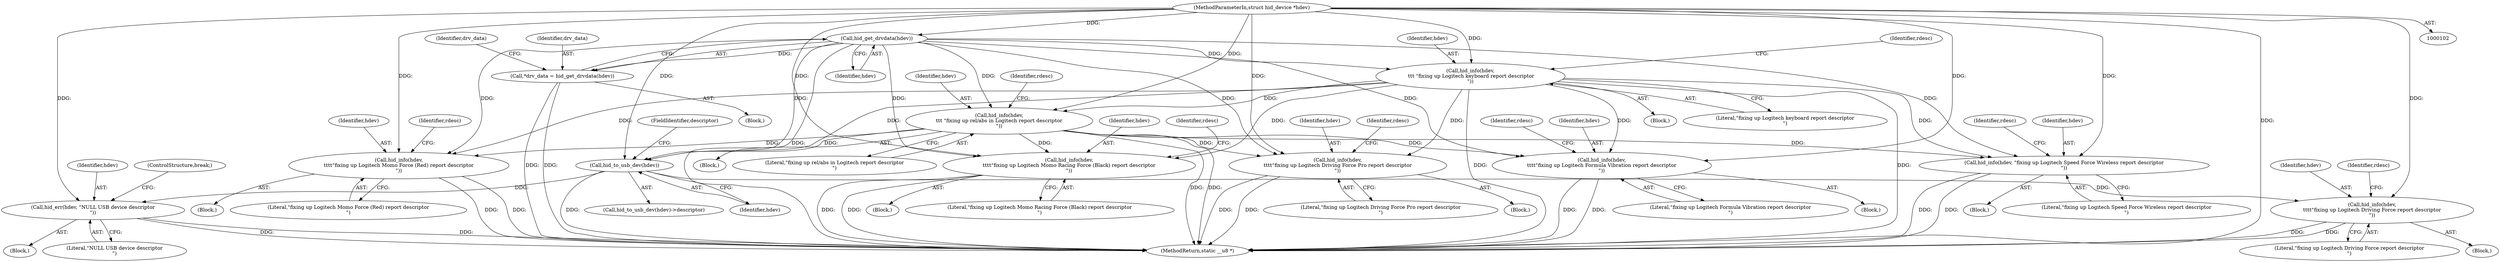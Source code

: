 digraph "0_linux_4ab25786c87eb20857bbb715c3ae34ec8fd6a214_1@pointer" {
"1000110" [label="(Call,hid_get_drvdata(hdev))"];
"1000103" [label="(MethodParameterIn,struct hid_device *hdev)"];
"1000108" [label="(Call,*drv_data = hid_get_drvdata(hdev))"];
"1000146" [label="(Call,hid_info(hdev,\n \t\t\t \"fixing up Logitech keyboard report descriptor\n\"))"];
"1000203" [label="(Call,hid_info(hdev,\n\t\t\t \"fixing up rel/abs in Logitech report descriptor\n\"))"];
"1000225" [label="(Call,hid_to_usb_dev(hdev))"];
"1000232" [label="(Call,hid_err(hdev, \"NULL USB device descriptor\n\"))"];
"1000266" [label="(Call,hid_info(hdev,\n\t\t\t\t\"fixing up Logitech Driving Force report descriptor\n\"))"];
"1000285" [label="(Call,hid_info(hdev,\n\t\t\t\t\"fixing up Logitech Momo Force (Red) report descriptor\n\"))"];
"1000304" [label="(Call,hid_info(hdev,\n\t\t\t\t\"fixing up Logitech Momo Racing Force (Black) report descriptor\n\"))"];
"1000323" [label="(Call,hid_info(hdev,\n\t\t\t\t\"fixing up Logitech Formula Vibration report descriptor\n\"))"];
"1000342" [label="(Call,hid_info(hdev,\n\t\t\t\t\"fixing up Logitech Driving Force Pro report descriptor\n\"))"];
"1000385" [label="(Call,hid_info(hdev, \"fixing up Logitech Speed Force Wireless report descriptor\n\"))"];
"1000306" [label="(Literal,\"fixing up Logitech Momo Racing Force (Black) report descriptor\n\")"];
"1000346" [label="(Identifier,rdesc)"];
"1000204" [label="(Identifier,hdev)"];
"1000208" [label="(Identifier,rdesc)"];
"1000322" [label="(Block,)"];
"1000110" [label="(Call,hid_get_drvdata(hdev))"];
"1000342" [label="(Call,hid_info(hdev,\n\t\t\t\t\"fixing up Logitech Driving Force Pro report descriptor\n\"))"];
"1000151" [label="(Identifier,rdesc)"];
"1000411" [label="(MethodReturn,static __u8 *)"];
"1000343" [label="(Identifier,hdev)"];
"1000233" [label="(Identifier,hdev)"];
"1000225" [label="(Call,hid_to_usb_dev(hdev))"];
"1000148" [label="(Literal,\"fixing up Logitech keyboard report descriptor\n\")"];
"1000147" [label="(Identifier,hdev)"];
"1000305" [label="(Identifier,hdev)"];
"1000231" [label="(Block,)"];
"1000145" [label="(Block,)"];
"1000232" [label="(Call,hid_err(hdev, \"NULL USB device descriptor\n\"))"];
"1000270" [label="(Identifier,rdesc)"];
"1000106" [label="(Block,)"];
"1000234" [label="(Literal,\"NULL USB device descriptor\n\")"];
"1000103" [label="(MethodParameterIn,struct hid_device *hdev)"];
"1000146" [label="(Call,hid_info(hdev,\n \t\t\t \"fixing up Logitech keyboard report descriptor\n\"))"];
"1000268" [label="(Literal,\"fixing up Logitech Driving Force report descriptor\n\")"];
"1000265" [label="(Block,)"];
"1000324" [label="(Identifier,hdev)"];
"1000303" [label="(Block,)"];
"1000266" [label="(Call,hid_info(hdev,\n\t\t\t\t\"fixing up Logitech Driving Force report descriptor\n\"))"];
"1000202" [label="(Block,)"];
"1000235" [label="(ControlStructure,break;)"];
"1000325" [label="(Literal,\"fixing up Logitech Formula Vibration report descriptor\n\")"];
"1000308" [label="(Identifier,rdesc)"];
"1000304" [label="(Call,hid_info(hdev,\n\t\t\t\t\"fixing up Logitech Momo Racing Force (Black) report descriptor\n\"))"];
"1000286" [label="(Identifier,hdev)"];
"1000205" [label="(Literal,\"fixing up rel/abs in Logitech report descriptor\n\")"];
"1000386" [label="(Identifier,hdev)"];
"1000111" [label="(Identifier,hdev)"];
"1000323" [label="(Call,hid_info(hdev,\n\t\t\t\t\"fixing up Logitech Formula Vibration report descriptor\n\"))"];
"1000284" [label="(Block,)"];
"1000390" [label="(Identifier,rdesc)"];
"1000227" [label="(FieldIdentifier,descriptor)"];
"1000120" [label="(Identifier,drv_data)"];
"1000226" [label="(Identifier,hdev)"];
"1000267" [label="(Identifier,hdev)"];
"1000285" [label="(Call,hid_info(hdev,\n\t\t\t\t\"fixing up Logitech Momo Force (Red) report descriptor\n\"))"];
"1000344" [label="(Literal,\"fixing up Logitech Driving Force Pro report descriptor\n\")"];
"1000109" [label="(Identifier,drv_data)"];
"1000224" [label="(Call,hid_to_usb_dev(hdev)->descriptor)"];
"1000384" [label="(Block,)"];
"1000108" [label="(Call,*drv_data = hid_get_drvdata(hdev))"];
"1000203" [label="(Call,hid_info(hdev,\n\t\t\t \"fixing up rel/abs in Logitech report descriptor\n\"))"];
"1000387" [label="(Literal,\"fixing up Logitech Speed Force Wireless report descriptor\n\")"];
"1000341" [label="(Block,)"];
"1000385" [label="(Call,hid_info(hdev, \"fixing up Logitech Speed Force Wireless report descriptor\n\"))"];
"1000287" [label="(Literal,\"fixing up Logitech Momo Force (Red) report descriptor\n\")"];
"1000327" [label="(Identifier,rdesc)"];
"1000289" [label="(Identifier,rdesc)"];
"1000110" -> "1000108"  [label="AST: "];
"1000110" -> "1000111"  [label="CFG: "];
"1000111" -> "1000110"  [label="AST: "];
"1000108" -> "1000110"  [label="CFG: "];
"1000110" -> "1000411"  [label="DDG: "];
"1000110" -> "1000108"  [label="DDG: "];
"1000103" -> "1000110"  [label="DDG: "];
"1000110" -> "1000146"  [label="DDG: "];
"1000110" -> "1000203"  [label="DDG: "];
"1000110" -> "1000225"  [label="DDG: "];
"1000110" -> "1000285"  [label="DDG: "];
"1000110" -> "1000304"  [label="DDG: "];
"1000110" -> "1000323"  [label="DDG: "];
"1000110" -> "1000342"  [label="DDG: "];
"1000110" -> "1000385"  [label="DDG: "];
"1000103" -> "1000102"  [label="AST: "];
"1000103" -> "1000411"  [label="DDG: "];
"1000103" -> "1000146"  [label="DDG: "];
"1000103" -> "1000203"  [label="DDG: "];
"1000103" -> "1000225"  [label="DDG: "];
"1000103" -> "1000232"  [label="DDG: "];
"1000103" -> "1000266"  [label="DDG: "];
"1000103" -> "1000285"  [label="DDG: "];
"1000103" -> "1000304"  [label="DDG: "];
"1000103" -> "1000323"  [label="DDG: "];
"1000103" -> "1000342"  [label="DDG: "];
"1000103" -> "1000385"  [label="DDG: "];
"1000108" -> "1000106"  [label="AST: "];
"1000109" -> "1000108"  [label="AST: "];
"1000120" -> "1000108"  [label="CFG: "];
"1000108" -> "1000411"  [label="DDG: "];
"1000108" -> "1000411"  [label="DDG: "];
"1000146" -> "1000145"  [label="AST: "];
"1000146" -> "1000148"  [label="CFG: "];
"1000147" -> "1000146"  [label="AST: "];
"1000148" -> "1000146"  [label="AST: "];
"1000151" -> "1000146"  [label="CFG: "];
"1000146" -> "1000411"  [label="DDG: "];
"1000146" -> "1000411"  [label="DDG: "];
"1000146" -> "1000203"  [label="DDG: "];
"1000146" -> "1000225"  [label="DDG: "];
"1000146" -> "1000285"  [label="DDG: "];
"1000146" -> "1000304"  [label="DDG: "];
"1000146" -> "1000323"  [label="DDG: "];
"1000146" -> "1000342"  [label="DDG: "];
"1000146" -> "1000385"  [label="DDG: "];
"1000203" -> "1000202"  [label="AST: "];
"1000203" -> "1000205"  [label="CFG: "];
"1000204" -> "1000203"  [label="AST: "];
"1000205" -> "1000203"  [label="AST: "];
"1000208" -> "1000203"  [label="CFG: "];
"1000203" -> "1000411"  [label="DDG: "];
"1000203" -> "1000411"  [label="DDG: "];
"1000203" -> "1000225"  [label="DDG: "];
"1000203" -> "1000285"  [label="DDG: "];
"1000203" -> "1000304"  [label="DDG: "];
"1000203" -> "1000323"  [label="DDG: "];
"1000203" -> "1000342"  [label="DDG: "];
"1000203" -> "1000385"  [label="DDG: "];
"1000225" -> "1000224"  [label="AST: "];
"1000225" -> "1000226"  [label="CFG: "];
"1000226" -> "1000225"  [label="AST: "];
"1000227" -> "1000225"  [label="CFG: "];
"1000225" -> "1000411"  [label="DDG: "];
"1000225" -> "1000232"  [label="DDG: "];
"1000225" -> "1000266"  [label="DDG: "];
"1000232" -> "1000231"  [label="AST: "];
"1000232" -> "1000234"  [label="CFG: "];
"1000233" -> "1000232"  [label="AST: "];
"1000234" -> "1000232"  [label="AST: "];
"1000235" -> "1000232"  [label="CFG: "];
"1000232" -> "1000411"  [label="DDG: "];
"1000232" -> "1000411"  [label="DDG: "];
"1000266" -> "1000265"  [label="AST: "];
"1000266" -> "1000268"  [label="CFG: "];
"1000267" -> "1000266"  [label="AST: "];
"1000268" -> "1000266"  [label="AST: "];
"1000270" -> "1000266"  [label="CFG: "];
"1000266" -> "1000411"  [label="DDG: "];
"1000266" -> "1000411"  [label="DDG: "];
"1000285" -> "1000284"  [label="AST: "];
"1000285" -> "1000287"  [label="CFG: "];
"1000286" -> "1000285"  [label="AST: "];
"1000287" -> "1000285"  [label="AST: "];
"1000289" -> "1000285"  [label="CFG: "];
"1000285" -> "1000411"  [label="DDG: "];
"1000285" -> "1000411"  [label="DDG: "];
"1000304" -> "1000303"  [label="AST: "];
"1000304" -> "1000306"  [label="CFG: "];
"1000305" -> "1000304"  [label="AST: "];
"1000306" -> "1000304"  [label="AST: "];
"1000308" -> "1000304"  [label="CFG: "];
"1000304" -> "1000411"  [label="DDG: "];
"1000304" -> "1000411"  [label="DDG: "];
"1000323" -> "1000322"  [label="AST: "];
"1000323" -> "1000325"  [label="CFG: "];
"1000324" -> "1000323"  [label="AST: "];
"1000325" -> "1000323"  [label="AST: "];
"1000327" -> "1000323"  [label="CFG: "];
"1000323" -> "1000411"  [label="DDG: "];
"1000323" -> "1000411"  [label="DDG: "];
"1000342" -> "1000341"  [label="AST: "];
"1000342" -> "1000344"  [label="CFG: "];
"1000343" -> "1000342"  [label="AST: "];
"1000344" -> "1000342"  [label="AST: "];
"1000346" -> "1000342"  [label="CFG: "];
"1000342" -> "1000411"  [label="DDG: "];
"1000342" -> "1000411"  [label="DDG: "];
"1000385" -> "1000384"  [label="AST: "];
"1000385" -> "1000387"  [label="CFG: "];
"1000386" -> "1000385"  [label="AST: "];
"1000387" -> "1000385"  [label="AST: "];
"1000390" -> "1000385"  [label="CFG: "];
"1000385" -> "1000411"  [label="DDG: "];
"1000385" -> "1000411"  [label="DDG: "];
}
